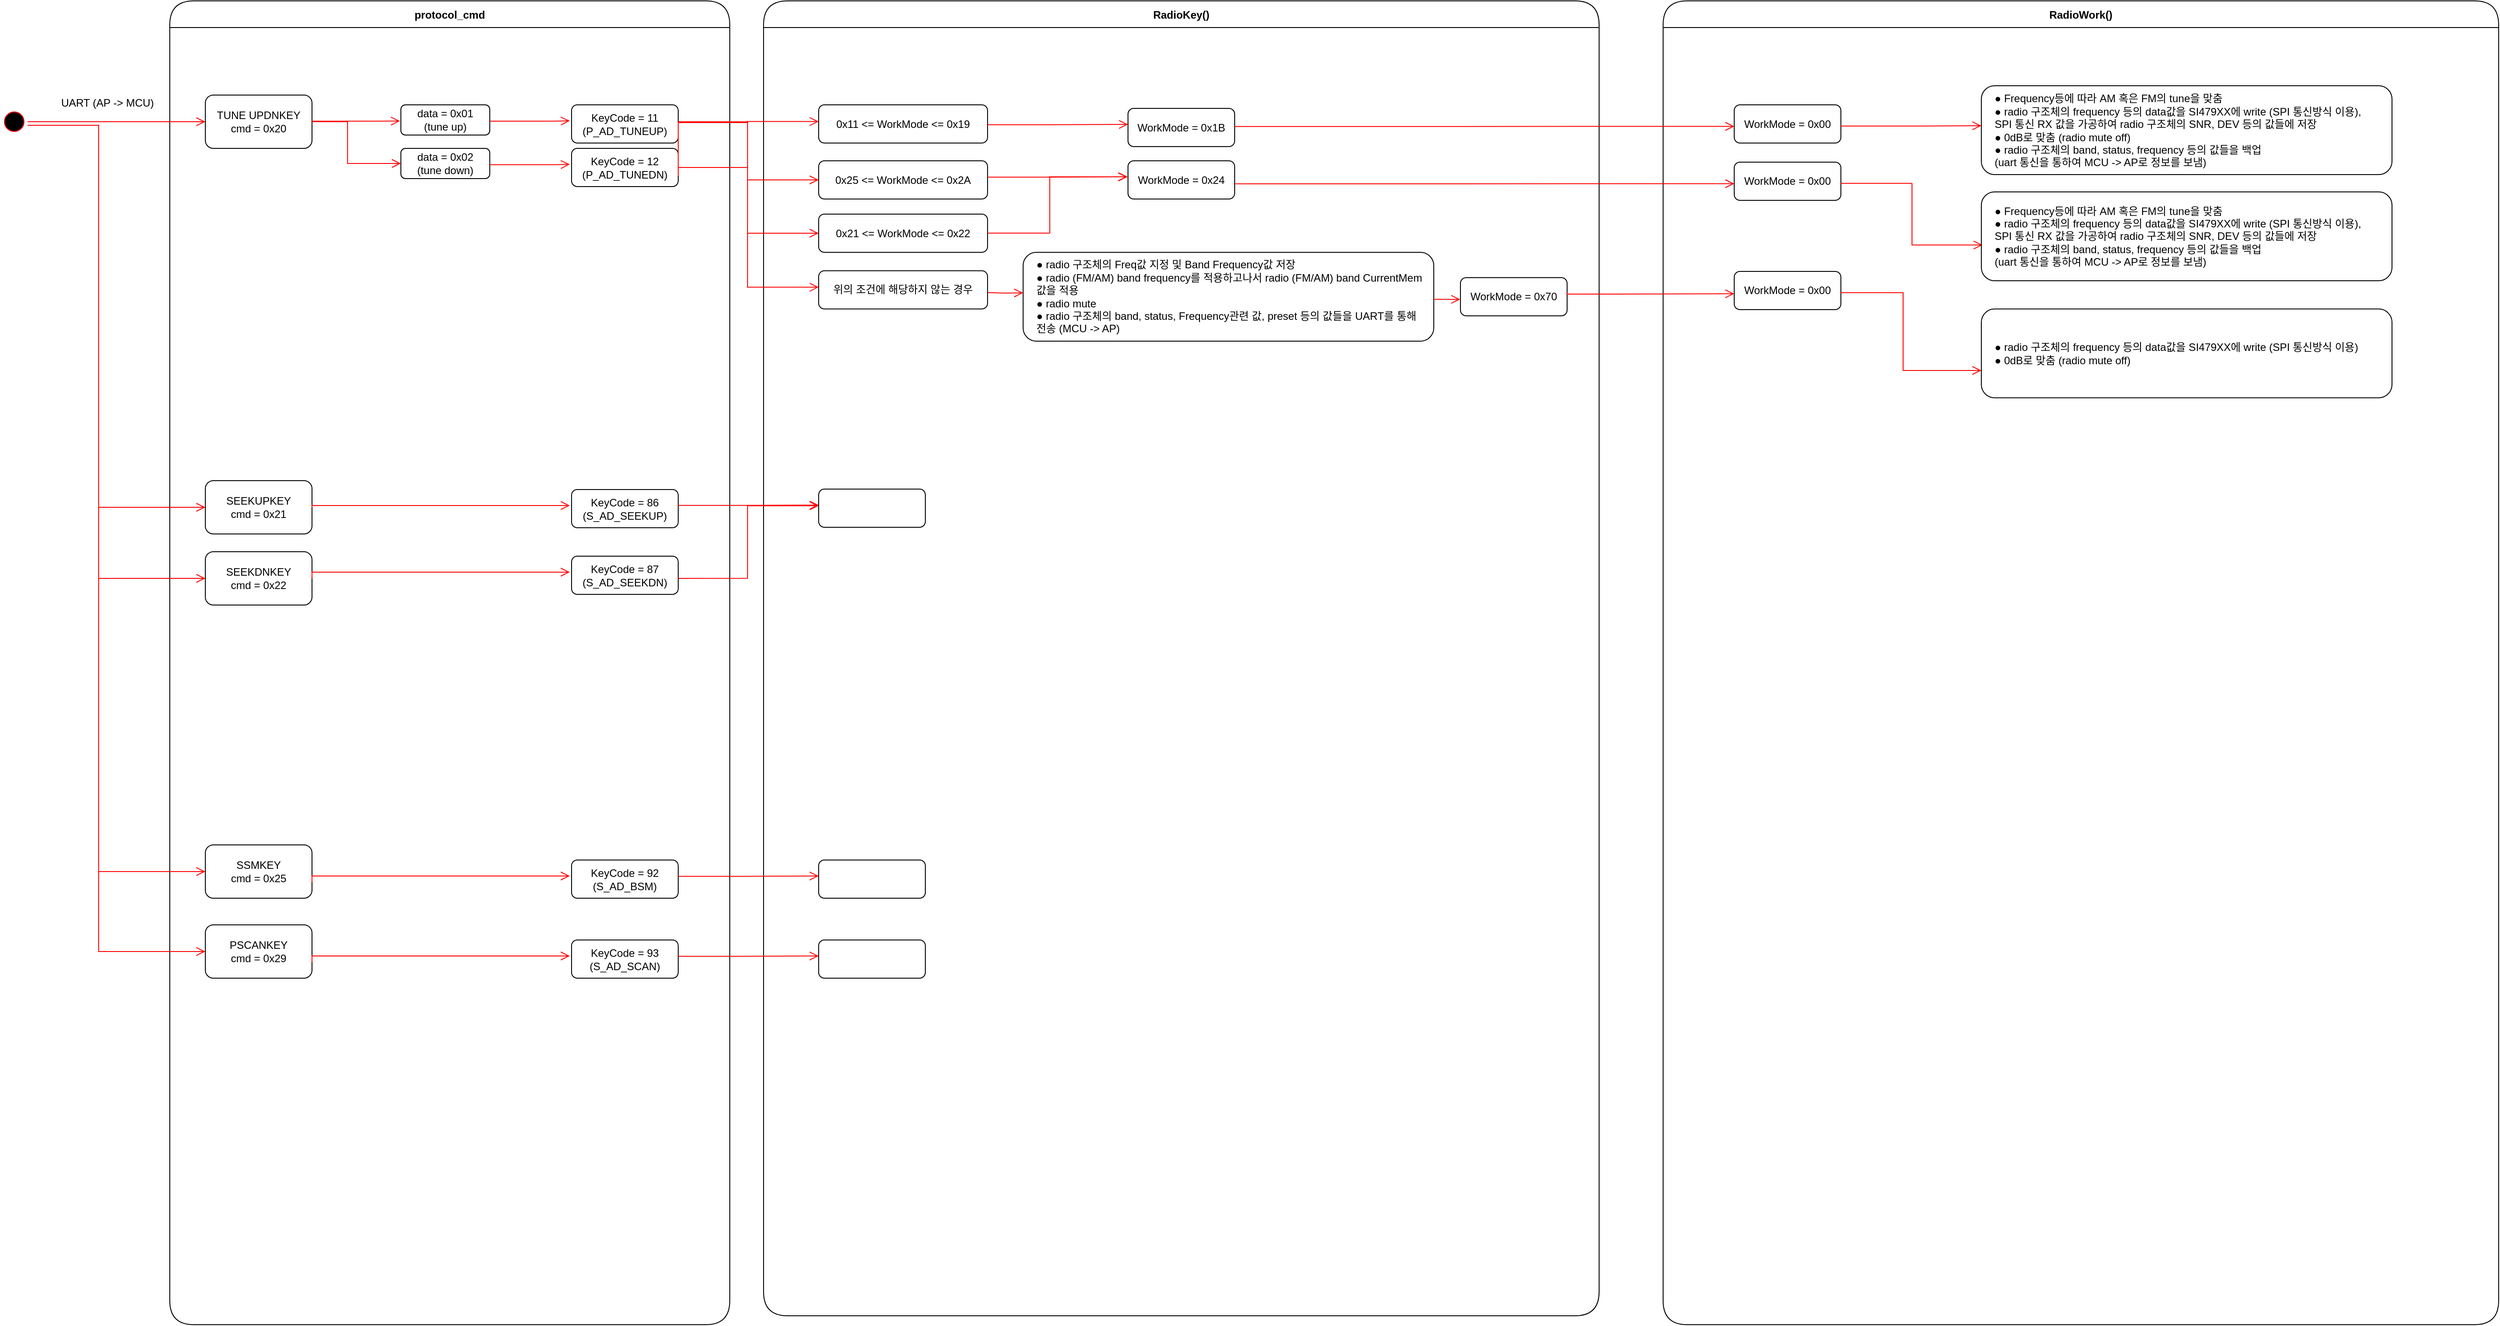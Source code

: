 <mxfile version="20.6.2" type="github">
  <diagram name="Page-1" id="58cdce13-f638-feb5-8d6f-7d28b1aa9fa0">
    <mxGraphModel dx="1483" dy="827" grid="1" gridSize="10" guides="1" tooltips="1" connect="1" arrows="1" fold="1" page="1" pageScale="1" pageWidth="1100" pageHeight="850" background="none" math="0" shadow="0">
      <root>
        <mxCell id="0" />
        <mxCell id="1" parent="0" />
        <mxCell id="SUXEZbgYKyHz7WRzrGh1-13" value="protocol_cmd" style="swimlane;fontStyle=1;align=center;verticalAlign=middle;childLayout=stackLayout;horizontal=1;startSize=30;horizontalStack=0;resizeParent=0;resizeLast=1;container=0;collapsible=0;rounded=1;arcSize=30;swimlaneFillColor=#FFFFFF;dropTarget=0;fontSize=12;" vertex="1" parent="1">
          <mxGeometry x="320" y="160" width="630" height="1490" as="geometry" />
        </mxCell>
        <mxCell id="SUXEZbgYKyHz7WRzrGh1-1" value="" style="ellipse;html=1;shape=startState;fillColor=#000000;strokeColor=#ff0000;" vertex="1" parent="1">
          <mxGeometry x="130" y="281" width="30" height="30" as="geometry" />
        </mxCell>
        <mxCell id="SUXEZbgYKyHz7WRzrGh1-2" value="" style="edgeStyle=orthogonalEdgeStyle;html=1;verticalAlign=bottom;endArrow=open;endSize=8;strokeColor=#ff0000;rounded=0;" edge="1" source="SUXEZbgYKyHz7WRzrGh1-1" parent="1">
          <mxGeometry relative="1" as="geometry">
            <mxPoint x="360" y="296" as="targetPoint" />
          </mxGeometry>
        </mxCell>
        <mxCell id="SUXEZbgYKyHz7WRzrGh1-3" value="UART (AP -&amp;gt; MCU)" style="text;html=1;strokeColor=none;fillColor=none;align=center;verticalAlign=middle;whiteSpace=wrap;rounded=0;" vertex="1" parent="1">
          <mxGeometry x="190" y="260" width="120" height="30" as="geometry" />
        </mxCell>
        <mxCell id="SUXEZbgYKyHz7WRzrGh1-4" value="TUNE UPDNKEY&lt;br&gt;cmd = 0x20" style="rounded=1;whiteSpace=wrap;html=1;" vertex="1" parent="1">
          <mxGeometry x="360" y="266" width="120" height="60" as="geometry" />
        </mxCell>
        <mxCell id="SUXEZbgYKyHz7WRzrGh1-5" value="" style="edgeStyle=orthogonalEdgeStyle;html=1;verticalAlign=bottom;endArrow=open;endSize=8;strokeColor=#ff0000;rounded=0;entryX=-0.011;entryY=0.537;entryDx=0;entryDy=0;entryPerimeter=0;" edge="1" parent="1" target="SUXEZbgYKyHz7WRzrGh1-6">
          <mxGeometry relative="1" as="geometry">
            <mxPoint x="570" y="295" as="targetPoint" />
            <mxPoint x="480" y="295.41" as="sourcePoint" />
            <Array as="points">
              <mxPoint x="550" y="295" />
            </Array>
          </mxGeometry>
        </mxCell>
        <mxCell id="SUXEZbgYKyHz7WRzrGh1-6" value="data = 0x01&lt;br&gt;(tune up)" style="rounded=1;whiteSpace=wrap;html=1;" vertex="1" parent="1">
          <mxGeometry x="580" y="277" width="100" height="34" as="geometry" />
        </mxCell>
        <mxCell id="SUXEZbgYKyHz7WRzrGh1-7" value="data = 0x02&lt;br&gt;(tune down)" style="rounded=1;whiteSpace=wrap;html=1;" vertex="1" parent="1">
          <mxGeometry x="580" y="326" width="100" height="34" as="geometry" />
        </mxCell>
        <mxCell id="SUXEZbgYKyHz7WRzrGh1-8" value="" style="edgeStyle=orthogonalEdgeStyle;html=1;verticalAlign=bottom;endArrow=open;endSize=8;strokeColor=#ff0000;rounded=0;" edge="1" parent="1">
          <mxGeometry relative="1" as="geometry">
            <mxPoint x="770" y="295" as="targetPoint" />
            <mxPoint x="680" y="295.41" as="sourcePoint" />
            <Array as="points">
              <mxPoint x="750" y="295" />
              <mxPoint x="820" y="295" />
            </Array>
          </mxGeometry>
        </mxCell>
        <mxCell id="SUXEZbgYKyHz7WRzrGh1-9" value="&lt;font style=&quot;font-size: 12px;&quot;&gt;KeyCode = 11&lt;br&gt;(&lt;span style=&quot;font-family: Arial; text-align: left; background-color: rgb(255, 255, 255);&quot;&gt;P_AD_TUNEUP&lt;/span&gt;)&lt;/font&gt;" style="rounded=1;whiteSpace=wrap;html=1;" vertex="1" parent="1">
          <mxGeometry x="772" y="277" width="120" height="43" as="geometry" />
        </mxCell>
        <mxCell id="SUXEZbgYKyHz7WRzrGh1-10" value="" style="edgeStyle=orthogonalEdgeStyle;html=1;verticalAlign=bottom;endArrow=open;endSize=8;strokeColor=#ff0000;rounded=0;" edge="1" parent="1">
          <mxGeometry relative="1" as="geometry">
            <mxPoint x="770" y="344" as="targetPoint" />
            <mxPoint x="680" y="344.41" as="sourcePoint" />
            <Array as="points">
              <mxPoint x="750" y="344" />
              <mxPoint x="820" y="344" />
            </Array>
          </mxGeometry>
        </mxCell>
        <mxCell id="SUXEZbgYKyHz7WRzrGh1-11" value="&lt;font style=&quot;font-size: 12px;&quot;&gt;KeyCode = 12&lt;br&gt;(&lt;span style=&quot;font-family: Arial; text-align: left; background-color: rgb(255, 255, 255);&quot;&gt;P_AD_TUNEDN&lt;/span&gt;)&lt;/font&gt;" style="rounded=1;whiteSpace=wrap;html=1;" vertex="1" parent="1">
          <mxGeometry x="772" y="326" width="120" height="43" as="geometry" />
        </mxCell>
        <mxCell id="SUXEZbgYKyHz7WRzrGh1-12" value="" style="edgeStyle=orthogonalEdgeStyle;html=1;verticalAlign=bottom;endArrow=open;endSize=8;strokeColor=#ff0000;rounded=0;exitX=1;exitY=0.5;exitDx=0;exitDy=0;entryX=0;entryY=0.5;entryDx=0;entryDy=0;" edge="1" parent="1" source="SUXEZbgYKyHz7WRzrGh1-4" target="SUXEZbgYKyHz7WRzrGh1-7">
          <mxGeometry relative="1" as="geometry">
            <mxPoint x="580" y="305" as="targetPoint" />
            <mxPoint x="490" y="305.41" as="sourcePoint" />
            <Array as="points">
              <mxPoint x="520" y="296" />
              <mxPoint x="520" y="343" />
            </Array>
          </mxGeometry>
        </mxCell>
        <mxCell id="SUXEZbgYKyHz7WRzrGh1-16" value="RadioKey()" style="swimlane;fontStyle=1;align=center;verticalAlign=middle;childLayout=stackLayout;horizontal=1;startSize=30;horizontalStack=0;resizeParent=0;resizeLast=1;container=0;collapsible=0;rounded=1;arcSize=30;swimlaneFillColor=#FFFFFF;dropTarget=0;fontSize=12;" vertex="1" parent="1">
          <mxGeometry x="988" y="160" width="940" height="1480" as="geometry" />
        </mxCell>
        <mxCell id="SUXEZbgYKyHz7WRzrGh1-18" value="0x11 &amp;lt;= WorkMode &amp;lt;= 0x19" style="rounded=1;whiteSpace=wrap;html=1;" vertex="1" parent="1">
          <mxGeometry x="1050" y="277" width="190" height="43" as="geometry" />
        </mxCell>
        <mxCell id="SUXEZbgYKyHz7WRzrGh1-19" value="" style="edgeStyle=orthogonalEdgeStyle;html=1;verticalAlign=bottom;endArrow=open;endSize=8;strokeColor=#ff0000;rounded=0;entryX=0;entryY=0.5;entryDx=0;entryDy=0;" edge="1" parent="1" target="SUXEZbgYKyHz7WRzrGh1-20">
          <mxGeometry relative="1" as="geometry">
            <mxPoint x="360" y="420" as="targetPoint" />
            <mxPoint x="160" y="300" as="sourcePoint" />
            <Array as="points">
              <mxPoint x="240" y="300" />
              <mxPoint x="240" y="730" />
            </Array>
          </mxGeometry>
        </mxCell>
        <mxCell id="SUXEZbgYKyHz7WRzrGh1-20" value="&lt;span style=&quot;font-family: Arial; text-align: left; background-color: rgb(255, 255, 255);&quot;&gt;SEEKUPKEY&lt;/span&gt;&lt;br&gt;cmd = 0x21" style="rounded=1;whiteSpace=wrap;html=1;" vertex="1" parent="1">
          <mxGeometry x="360" y="700" width="120" height="60" as="geometry" />
        </mxCell>
        <mxCell id="SUXEZbgYKyHz7WRzrGh1-23" value="" style="edgeStyle=orthogonalEdgeStyle;html=1;verticalAlign=bottom;endArrow=open;endSize=8;strokeColor=#ff0000;rounded=0;entryX=0;entryY=0.5;entryDx=0;entryDy=0;" edge="1" parent="1" target="SUXEZbgYKyHz7WRzrGh1-24">
          <mxGeometry relative="1" as="geometry">
            <mxPoint x="360" y="500" as="targetPoint" />
            <mxPoint x="160" y="300" as="sourcePoint" />
            <Array as="points">
              <mxPoint x="240" y="300" />
              <mxPoint x="240" y="810" />
            </Array>
          </mxGeometry>
        </mxCell>
        <mxCell id="SUXEZbgYKyHz7WRzrGh1-24" value="&lt;span style=&quot;font-family: Arial; text-align: left; background-color: rgb(255, 255, 255);&quot;&gt;SEEKDNKEY&lt;/span&gt;&lt;br&gt;cmd = 0x22" style="rounded=1;whiteSpace=wrap;html=1;" vertex="1" parent="1">
          <mxGeometry x="360" y="780" width="120" height="60" as="geometry" />
        </mxCell>
        <mxCell id="SUXEZbgYKyHz7WRzrGh1-25" value="" style="edgeStyle=orthogonalEdgeStyle;html=1;verticalAlign=bottom;endArrow=open;endSize=8;strokeColor=#ff0000;rounded=0;exitX=1;exitY=0.5;exitDx=0;exitDy=0;" edge="1" parent="1" source="SUXEZbgYKyHz7WRzrGh1-20">
          <mxGeometry relative="1" as="geometry">
            <mxPoint x="770" y="728" as="targetPoint" />
            <mxPoint x="680" y="728.41" as="sourcePoint" />
            <Array as="points">
              <mxPoint x="480" y="728" />
            </Array>
          </mxGeometry>
        </mxCell>
        <mxCell id="SUXEZbgYKyHz7WRzrGh1-26" value="&lt;font style=&quot;font-size: 12px;&quot;&gt;KeyCode = 86&lt;br&gt;(&lt;span style=&quot;font-family: Arial; text-align: left; background-color: rgb(255, 255, 255);&quot;&gt;S_AD_SEEKUP&lt;/span&gt;)&lt;/font&gt;" style="rounded=1;whiteSpace=wrap;html=1;" vertex="1" parent="1">
          <mxGeometry x="772" y="710" width="120" height="43" as="geometry" />
        </mxCell>
        <mxCell id="SUXEZbgYKyHz7WRzrGh1-27" value="" style="edgeStyle=orthogonalEdgeStyle;html=1;verticalAlign=bottom;endArrow=open;endSize=8;strokeColor=#ff0000;rounded=0;exitX=1;exitY=0.5;exitDx=0;exitDy=0;" edge="1" parent="1" source="SUXEZbgYKyHz7WRzrGh1-24">
          <mxGeometry relative="1" as="geometry">
            <mxPoint x="770" y="803" as="targetPoint" />
            <mxPoint x="680" y="803.41" as="sourcePoint" />
            <Array as="points">
              <mxPoint x="480" y="803" />
            </Array>
          </mxGeometry>
        </mxCell>
        <mxCell id="SUXEZbgYKyHz7WRzrGh1-28" value="&lt;font style=&quot;font-size: 12px;&quot;&gt;KeyCode = 87&lt;br&gt;(&lt;span style=&quot;font-family: Arial; text-align: left; background-color: rgb(255, 255, 255);&quot;&gt;S_AD_SEEKDN&lt;/span&gt;)&lt;/font&gt;" style="rounded=1;whiteSpace=wrap;html=1;" vertex="1" parent="1">
          <mxGeometry x="772" y="785" width="120" height="43" as="geometry" />
        </mxCell>
        <mxCell id="SUXEZbgYKyHz7WRzrGh1-30" value="" style="edgeStyle=orthogonalEdgeStyle;html=1;verticalAlign=bottom;endArrow=open;endSize=8;strokeColor=#ff0000;rounded=0;exitX=1;exitY=0.5;exitDx=0;exitDy=0;" edge="1" parent="1" source="SUXEZbgYKyHz7WRzrGh1-11">
          <mxGeometry relative="1" as="geometry">
            <mxPoint x="1050" y="295.8" as="targetPoint" />
            <mxPoint x="892" y="296.21" as="sourcePoint" />
            <Array as="points">
              <mxPoint x="970" y="348" />
              <mxPoint x="970" y="296" />
            </Array>
          </mxGeometry>
        </mxCell>
        <mxCell id="SUXEZbgYKyHz7WRzrGh1-31" value="" style="edgeStyle=orthogonalEdgeStyle;html=1;verticalAlign=bottom;endArrow=open;endSize=8;strokeColor=#ff0000;rounded=0;" edge="1" parent="1">
          <mxGeometry relative="1" as="geometry">
            <mxPoint x="1050" y="727.5" as="targetPoint" />
            <mxPoint x="892" y="727.91" as="sourcePoint" />
            <Array as="points">
              <mxPoint x="962" y="727.5" />
              <mxPoint x="1040" y="727.5" />
            </Array>
          </mxGeometry>
        </mxCell>
        <mxCell id="SUXEZbgYKyHz7WRzrGh1-32" value="" style="rounded=1;whiteSpace=wrap;html=1;" vertex="1" parent="1">
          <mxGeometry x="1050" y="709.5" width="120" height="43" as="geometry" />
        </mxCell>
        <mxCell id="SUXEZbgYKyHz7WRzrGh1-33" value="" style="edgeStyle=orthogonalEdgeStyle;html=1;verticalAlign=bottom;endArrow=open;endSize=8;strokeColor=#ff0000;rounded=0;exitX=0.999;exitY=0.58;exitDx=0;exitDy=0;exitPerimeter=0;" edge="1" parent="1" source="SUXEZbgYKyHz7WRzrGh1-28">
          <mxGeometry relative="1" as="geometry">
            <mxPoint x="1050" y="728.3" as="targetPoint" />
            <mxPoint x="892" y="780" as="sourcePoint" />
            <Array as="points">
              <mxPoint x="970" y="810" />
              <mxPoint x="970" y="728" />
            </Array>
          </mxGeometry>
        </mxCell>
        <mxCell id="SUXEZbgYKyHz7WRzrGh1-34" value="" style="edgeStyle=orthogonalEdgeStyle;html=1;verticalAlign=bottom;endArrow=open;endSize=8;strokeColor=#ff0000;rounded=0;entryX=0;entryY=0.5;entryDx=0;entryDy=0;" edge="1" parent="1" target="SUXEZbgYKyHz7WRzrGh1-35">
          <mxGeometry relative="1" as="geometry">
            <mxPoint x="360" y="615" as="targetPoint" />
            <mxPoint x="160" y="300" as="sourcePoint" />
            <Array as="points">
              <mxPoint x="240" y="300" />
              <mxPoint x="240" y="1140" />
            </Array>
          </mxGeometry>
        </mxCell>
        <mxCell id="SUXEZbgYKyHz7WRzrGh1-35" value="&lt;span style=&quot;font-family: Arial; text-align: left; background-color: rgb(255, 255, 255);&quot;&gt;SSMKEY&lt;/span&gt;&lt;br&gt;cmd = 0x25" style="rounded=1;whiteSpace=wrap;html=1;" vertex="1" parent="1">
          <mxGeometry x="360" y="1110" width="120" height="60" as="geometry" />
        </mxCell>
        <mxCell id="SUXEZbgYKyHz7WRzrGh1-36" value="" style="edgeStyle=orthogonalEdgeStyle;html=1;verticalAlign=bottom;endArrow=open;endSize=8;strokeColor=#ff0000;rounded=0;exitX=1;exitY=0.5;exitDx=0;exitDy=0;" edge="1" parent="1">
          <mxGeometry relative="1" as="geometry">
            <mxPoint x="770" y="1145" as="targetPoint" />
            <mxPoint x="480" y="1152" as="sourcePoint" />
            <Array as="points">
              <mxPoint x="480" y="1145" />
            </Array>
          </mxGeometry>
        </mxCell>
        <mxCell id="SUXEZbgYKyHz7WRzrGh1-37" value="&lt;font style=&quot;font-size: 12px;&quot;&gt;KeyCode = 92&lt;br&gt;(&lt;span style=&quot;font-family: Arial; text-align: left; background-color: rgb(255, 255, 255);&quot;&gt;S_AD_BSM&lt;/span&gt;)&lt;/font&gt;" style="rounded=1;whiteSpace=wrap;html=1;" vertex="1" parent="1">
          <mxGeometry x="772" y="1127" width="120" height="43" as="geometry" />
        </mxCell>
        <mxCell id="SUXEZbgYKyHz7WRzrGh1-38" value="" style="edgeStyle=orthogonalEdgeStyle;html=1;verticalAlign=bottom;endArrow=open;endSize=8;strokeColor=#ff0000;rounded=0;" edge="1" parent="1">
          <mxGeometry relative="1" as="geometry">
            <mxPoint x="1050" y="1145" as="targetPoint" />
            <mxPoint x="892" y="1145.41" as="sourcePoint" />
            <Array as="points">
              <mxPoint x="962" y="1145" />
              <mxPoint x="1040" y="1145" />
            </Array>
          </mxGeometry>
        </mxCell>
        <mxCell id="SUXEZbgYKyHz7WRzrGh1-39" value="" style="rounded=1;whiteSpace=wrap;html=1;" vertex="1" parent="1">
          <mxGeometry x="1050" y="1127" width="120" height="43" as="geometry" />
        </mxCell>
        <mxCell id="SUXEZbgYKyHz7WRzrGh1-40" value="" style="edgeStyle=orthogonalEdgeStyle;html=1;verticalAlign=bottom;endArrow=open;endSize=8;strokeColor=#ff0000;rounded=0;entryX=0;entryY=0.5;entryDx=0;entryDy=0;" edge="1" parent="1" target="SUXEZbgYKyHz7WRzrGh1-41">
          <mxGeometry relative="1" as="geometry">
            <mxPoint x="360" y="705" as="targetPoint" />
            <mxPoint x="160" y="300" as="sourcePoint" />
            <Array as="points">
              <mxPoint x="240" y="300" />
              <mxPoint x="240" y="1230" />
            </Array>
          </mxGeometry>
        </mxCell>
        <mxCell id="SUXEZbgYKyHz7WRzrGh1-41" value="&lt;span style=&quot;font-family: Arial; text-align: left; background-color: rgb(255, 255, 255);&quot;&gt;PSCANKEY&lt;/span&gt;&lt;br&gt;cmd = 0x29" style="rounded=1;whiteSpace=wrap;html=1;" vertex="1" parent="1">
          <mxGeometry x="360" y="1200" width="120" height="60" as="geometry" />
        </mxCell>
        <mxCell id="SUXEZbgYKyHz7WRzrGh1-42" value="" style="edgeStyle=orthogonalEdgeStyle;html=1;verticalAlign=bottom;endArrow=open;endSize=8;strokeColor=#ff0000;rounded=0;exitX=1;exitY=0.5;exitDx=0;exitDy=0;" edge="1" parent="1">
          <mxGeometry relative="1" as="geometry">
            <mxPoint x="770" y="1235" as="targetPoint" />
            <mxPoint x="480" y="1242" as="sourcePoint" />
            <Array as="points">
              <mxPoint x="480" y="1235" />
            </Array>
          </mxGeometry>
        </mxCell>
        <mxCell id="SUXEZbgYKyHz7WRzrGh1-43" value="&lt;font style=&quot;font-size: 12px;&quot;&gt;KeyCode = 93&lt;br&gt;(&lt;span style=&quot;font-family: Arial; text-align: left; background-color: rgb(255, 255, 255);&quot;&gt;S_AD_SCAN&lt;/span&gt;)&lt;/font&gt;" style="rounded=1;whiteSpace=wrap;html=1;" vertex="1" parent="1">
          <mxGeometry x="772" y="1217" width="120" height="43" as="geometry" />
        </mxCell>
        <mxCell id="SUXEZbgYKyHz7WRzrGh1-44" value="" style="edgeStyle=orthogonalEdgeStyle;html=1;verticalAlign=bottom;endArrow=open;endSize=8;strokeColor=#ff0000;rounded=0;" edge="1" parent="1">
          <mxGeometry relative="1" as="geometry">
            <mxPoint x="1050" y="1235" as="targetPoint" />
            <mxPoint x="892" y="1235.41" as="sourcePoint" />
            <Array as="points">
              <mxPoint x="962" y="1235" />
              <mxPoint x="1040" y="1235" />
            </Array>
          </mxGeometry>
        </mxCell>
        <mxCell id="SUXEZbgYKyHz7WRzrGh1-45" value="" style="rounded=1;whiteSpace=wrap;html=1;" vertex="1" parent="1">
          <mxGeometry x="1050" y="1217" width="120" height="43" as="geometry" />
        </mxCell>
        <mxCell id="SUXEZbgYKyHz7WRzrGh1-47" value="0x25 &amp;lt;= WorkMode &amp;lt;= 0x2A" style="rounded=1;whiteSpace=wrap;html=1;" vertex="1" parent="1">
          <mxGeometry x="1050" y="340" width="190" height="43" as="geometry" />
        </mxCell>
        <mxCell id="SUXEZbgYKyHz7WRzrGh1-48" value="" style="edgeStyle=orthogonalEdgeStyle;html=1;verticalAlign=bottom;endArrow=open;endSize=8;strokeColor=#ff0000;rounded=0;entryX=0;entryY=0.5;entryDx=0;entryDy=0;" edge="1" parent="1" target="SUXEZbgYKyHz7WRzrGh1-47">
          <mxGeometry relative="1" as="geometry">
            <mxPoint x="1050" y="295.76" as="targetPoint" />
            <mxPoint x="892" y="296.17" as="sourcePoint" />
            <Array as="points">
              <mxPoint x="970" y="296" />
              <mxPoint x="970" y="362" />
            </Array>
          </mxGeometry>
        </mxCell>
        <mxCell id="SUXEZbgYKyHz7WRzrGh1-49" value="0x21 &amp;lt;= WorkMode &amp;lt;= 0x22" style="rounded=1;whiteSpace=wrap;html=1;" vertex="1" parent="1">
          <mxGeometry x="1050" y="400" width="190" height="43" as="geometry" />
        </mxCell>
        <mxCell id="SUXEZbgYKyHz7WRzrGh1-52" value="" style="edgeStyle=orthogonalEdgeStyle;html=1;verticalAlign=bottom;endArrow=open;endSize=8;strokeColor=#ff0000;rounded=0;entryX=0;entryY=0.5;entryDx=0;entryDy=0;" edge="1" parent="1" target="SUXEZbgYKyHz7WRzrGh1-49">
          <mxGeometry relative="1" as="geometry">
            <mxPoint x="1050" y="295.8" as="targetPoint" />
            <mxPoint x="892" y="296.21" as="sourcePoint" />
            <Array as="points">
              <mxPoint x="970" y="296" />
              <mxPoint x="970" y="422" />
            </Array>
          </mxGeometry>
        </mxCell>
        <mxCell id="SUXEZbgYKyHz7WRzrGh1-53" value="" style="edgeStyle=orthogonalEdgeStyle;html=1;verticalAlign=bottom;endArrow=open;endSize=8;strokeColor=#ff0000;rounded=0;" edge="1" parent="1">
          <mxGeometry relative="1" as="geometry">
            <mxPoint x="1398" y="299" as="targetPoint" />
            <mxPoint x="1240" y="299.41" as="sourcePoint" />
            <Array as="points">
              <mxPoint x="1310" y="299" />
              <mxPoint x="1388" y="299" />
            </Array>
          </mxGeometry>
        </mxCell>
        <mxCell id="SUXEZbgYKyHz7WRzrGh1-54" value="WorkMode = 0x1B" style="rounded=1;whiteSpace=wrap;html=1;" vertex="1" parent="1">
          <mxGeometry x="1398" y="281" width="120" height="43" as="geometry" />
        </mxCell>
        <mxCell id="SUXEZbgYKyHz7WRzrGh1-55" value="" style="edgeStyle=orthogonalEdgeStyle;html=1;verticalAlign=bottom;endArrow=open;endSize=8;strokeColor=#ff0000;rounded=0;entryX=-0.003;entryY=0.419;entryDx=0;entryDy=0;entryPerimeter=0;" edge="1" parent="1" target="SUXEZbgYKyHz7WRzrGh1-56">
          <mxGeometry relative="1" as="geometry">
            <mxPoint x="1398" y="358" as="targetPoint" />
            <mxPoint x="1240" y="358.41" as="sourcePoint" />
            <Array as="points">
              <mxPoint x="1310" y="358" />
            </Array>
          </mxGeometry>
        </mxCell>
        <mxCell id="SUXEZbgYKyHz7WRzrGh1-56" value="WorkMode = 0x24" style="rounded=1;whiteSpace=wrap;html=1;" vertex="1" parent="1">
          <mxGeometry x="1398" y="340" width="120" height="43" as="geometry" />
        </mxCell>
        <mxCell id="SUXEZbgYKyHz7WRzrGh1-57" value="" style="edgeStyle=orthogonalEdgeStyle;html=1;verticalAlign=bottom;endArrow=open;endSize=8;strokeColor=#ff0000;rounded=0;entryX=-0.009;entryY=0.419;entryDx=0;entryDy=0;entryPerimeter=0;" edge="1" parent="1" target="SUXEZbgYKyHz7WRzrGh1-56">
          <mxGeometry relative="1" as="geometry">
            <mxPoint x="1398" y="421" as="targetPoint" />
            <mxPoint x="1240" y="421.41" as="sourcePoint" />
            <Array as="points">
              <mxPoint x="1310" y="421" />
              <mxPoint x="1310" y="358" />
            </Array>
          </mxGeometry>
        </mxCell>
        <mxCell id="SUXEZbgYKyHz7WRzrGh1-58" value="위의 조건에 해당하지 않는 경우" style="rounded=1;whiteSpace=wrap;html=1;" vertex="1" parent="1">
          <mxGeometry x="1050" y="463.79" width="190" height="43" as="geometry" />
        </mxCell>
        <mxCell id="SUXEZbgYKyHz7WRzrGh1-59" value="" style="edgeStyle=orthogonalEdgeStyle;html=1;verticalAlign=bottom;endArrow=open;endSize=8;strokeColor=#ff0000;rounded=0;entryX=0;entryY=0.5;entryDx=0;entryDy=0;" edge="1" parent="1">
          <mxGeometry relative="1" as="geometry">
            <mxPoint x="1050" y="482.29" as="targetPoint" />
            <mxPoint x="892.0" y="357.0" as="sourcePoint" />
            <Array as="points">
              <mxPoint x="892" y="297" />
              <mxPoint x="970" y="297" />
              <mxPoint x="970" y="482" />
            </Array>
          </mxGeometry>
        </mxCell>
        <mxCell id="SUXEZbgYKyHz7WRzrGh1-60" value="" style="edgeStyle=orthogonalEdgeStyle;html=1;verticalAlign=bottom;endArrow=open;endSize=8;strokeColor=#ff0000;rounded=0;entryX=0;entryY=0.456;entryDx=0;entryDy=0;entryPerimeter=0;" edge="1" parent="1" target="SUXEZbgYKyHz7WRzrGh1-61">
          <mxGeometry relative="1" as="geometry">
            <mxPoint x="1398" y="488" as="targetPoint" />
            <mxPoint x="1240" y="488.41" as="sourcePoint" />
            <Array as="points" />
          </mxGeometry>
        </mxCell>
        <mxCell id="SUXEZbgYKyHz7WRzrGh1-61" value="&lt;span style=&quot;font-family: Arial; background-color: rgb(255, 255, 255);&quot;&gt;● radio 구조체의 Freq값 지정 및 Band Frequency값 저장&lt;br&gt;● radio (FM/AM) band frequency를 적용하고나서 radio (FM/AM) band CurrentMem값을 적용&lt;br&gt;● radio mute&lt;br&gt;● radio 구조체의 band, status, Frequency관련 값, preset 등의 값들을 UART를 통해 전송 (MCU -&amp;gt; AP)&lt;/span&gt;" style="rounded=1;whiteSpace=wrap;html=1;align=left;spacing=15;spacingLeft=0;spacingBottom=0;spacingTop=0;" vertex="1" parent="1">
          <mxGeometry x="1280" y="443" width="462" height="100" as="geometry" />
        </mxCell>
        <mxCell id="SUXEZbgYKyHz7WRzrGh1-62" value="RadioWork()" style="swimlane;fontStyle=1;align=center;verticalAlign=middle;childLayout=stackLayout;horizontal=1;startSize=30;horizontalStack=0;resizeParent=0;resizeLast=1;container=0;collapsible=0;rounded=1;arcSize=30;swimlaneFillColor=#FFFFFF;dropTarget=0;fontSize=12;" vertex="1" parent="1">
          <mxGeometry x="2000" y="160" width="940" height="1490" as="geometry" />
        </mxCell>
        <mxCell id="SUXEZbgYKyHz7WRzrGh1-63" value="" style="edgeStyle=orthogonalEdgeStyle;html=1;verticalAlign=bottom;endArrow=open;endSize=8;strokeColor=#ff0000;rounded=0;entryX=0.001;entryY=0.564;entryDx=0;entryDy=0;entryPerimeter=0;" edge="1" parent="1" target="SUXEZbgYKyHz7WRzrGh1-64">
          <mxGeometry relative="1" as="geometry">
            <mxPoint x="1676" y="301.0" as="targetPoint" />
            <mxPoint x="1518" y="301.41" as="sourcePoint" />
            <Array as="points">
              <mxPoint x="1588" y="301" />
            </Array>
          </mxGeometry>
        </mxCell>
        <mxCell id="SUXEZbgYKyHz7WRzrGh1-64" value="WorkMode = 0x00" style="rounded=1;whiteSpace=wrap;html=1;" vertex="1" parent="1">
          <mxGeometry x="2080" y="277" width="120" height="43" as="geometry" />
        </mxCell>
        <mxCell id="SUXEZbgYKyHz7WRzrGh1-65" value="" style="edgeStyle=orthogonalEdgeStyle;html=1;verticalAlign=bottom;endArrow=open;endSize=8;strokeColor=#ff0000;rounded=0;" edge="1" parent="1">
          <mxGeometry relative="1" as="geometry">
            <mxPoint x="2358" y="300.5" as="targetPoint" />
            <mxPoint x="2200" y="300.91" as="sourcePoint" />
            <Array as="points">
              <mxPoint x="2270" y="300.5" />
              <mxPoint x="2348" y="300.5" />
            </Array>
          </mxGeometry>
        </mxCell>
        <mxCell id="SUXEZbgYKyHz7WRzrGh1-66" value="&lt;span style=&quot;font-family: Arial; background-color: rgb(255, 255, 255);&quot;&gt;● Frequency등에 따라 AM 혹은 FM의 tune을 맞춤&lt;br&gt;● radio 구조체의 frequency 등의 data값을 SI479XX에 write (SPI 통신방식 이용), SPI 통신 RX 값을 가공하여 radio 구조체의 SNR, DEV 등의 값들에 저장&lt;br&gt;● 0dB로 맞춤 (radio mute off)&lt;br&gt;● radio 구조체의 band, status, frequency 등의 값들을 백업&lt;br&gt;(uart 통신을 통하여 MCU -&amp;gt; AP로 정보를 보냄)&lt;/span&gt;" style="rounded=1;whiteSpace=wrap;html=1;align=left;spacing=15;spacingLeft=0;spacingBottom=0;spacingTop=0;" vertex="1" parent="1">
          <mxGeometry x="2358" y="255.5" width="462" height="100" as="geometry" />
        </mxCell>
        <mxCell id="SUXEZbgYKyHz7WRzrGh1-67" value="" style="edgeStyle=orthogonalEdgeStyle;html=1;verticalAlign=bottom;endArrow=open;endSize=8;strokeColor=#ff0000;rounded=0;entryX=0.001;entryY=0.564;entryDx=0;entryDy=0;entryPerimeter=0;" edge="1" parent="1" target="SUXEZbgYKyHz7WRzrGh1-68">
          <mxGeometry relative="1" as="geometry">
            <mxPoint x="1676" y="365.5" as="targetPoint" />
            <mxPoint x="1518" y="365.91" as="sourcePoint" />
            <Array as="points">
              <mxPoint x="1588" y="365.5" />
            </Array>
          </mxGeometry>
        </mxCell>
        <mxCell id="SUXEZbgYKyHz7WRzrGh1-68" value="WorkMode = 0x00" style="rounded=1;whiteSpace=wrap;html=1;" vertex="1" parent="1">
          <mxGeometry x="2080" y="341.5" width="120" height="43" as="geometry" />
        </mxCell>
        <mxCell id="SUXEZbgYKyHz7WRzrGh1-69" value="" style="edgeStyle=orthogonalEdgeStyle;html=1;verticalAlign=bottom;endArrow=open;endSize=8;strokeColor=#ff0000;rounded=0;entryX=0.003;entryY=0.598;entryDx=0;entryDy=0;entryPerimeter=0;" edge="1" parent="1" target="SUXEZbgYKyHz7WRzrGh1-70">
          <mxGeometry relative="1" as="geometry">
            <mxPoint x="2358" y="365" as="targetPoint" />
            <mxPoint x="2200" y="365.41" as="sourcePoint" />
            <Array as="points">
              <mxPoint x="2280" y="365" />
              <mxPoint x="2280" y="435" />
            </Array>
          </mxGeometry>
        </mxCell>
        <mxCell id="SUXEZbgYKyHz7WRzrGh1-70" value="&lt;span style=&quot;font-family: Arial; background-color: rgb(255, 255, 255);&quot;&gt;● Frequency등에 따라 AM 혹은 FM의 tune을 맞춤&lt;br&gt;● radio 구조체의 frequency 등의 data값을 SI479XX에 write (SPI 통신방식 이용), SPI 통신 RX 값을 가공하여 radio 구조체의 SNR, DEV 등의 값들에 저장&lt;br&gt;● radio 구조체의 band, status, frequency 등의 값들을 백업&lt;br&gt;(uart 통신을 통하여 MCU -&amp;gt; AP로 정보를 보냄)&lt;/span&gt;" style="rounded=1;whiteSpace=wrap;html=1;align=left;spacing=15;spacingLeft=0;spacingBottom=0;spacingTop=0;" vertex="1" parent="1">
          <mxGeometry x="2358" y="375" width="462" height="100" as="geometry" />
        </mxCell>
        <mxCell id="SUXEZbgYKyHz7WRzrGh1-71" value="" style="edgeStyle=orthogonalEdgeStyle;html=1;verticalAlign=bottom;endArrow=open;endSize=8;strokeColor=#ff0000;rounded=0;entryX=-0.003;entryY=0.57;entryDx=0;entryDy=0;entryPerimeter=0;" edge="1" parent="1" target="SUXEZbgYKyHz7WRzrGh1-72">
          <mxGeometry relative="1" as="geometry">
            <mxPoint x="1750" y="530" as="targetPoint" />
            <mxPoint x="1742" y="495.91" as="sourcePoint" />
            <Array as="points">
              <mxPoint x="1750" y="496" />
            </Array>
          </mxGeometry>
        </mxCell>
        <mxCell id="SUXEZbgYKyHz7WRzrGh1-72" value="WorkMode = 0x70" style="rounded=1;whiteSpace=wrap;html=1;" vertex="1" parent="1">
          <mxGeometry x="1772" y="471.5" width="120" height="43" as="geometry" />
        </mxCell>
        <mxCell id="SUXEZbgYKyHz7WRzrGh1-75" value="" style="edgeStyle=orthogonalEdgeStyle;html=1;verticalAlign=bottom;endArrow=open;endSize=8;strokeColor=#ff0000;rounded=0;entryX=0;entryY=0.584;entryDx=0;entryDy=0;entryPerimeter=0;exitX=0.998;exitY=0.39;exitDx=0;exitDy=0;exitPerimeter=0;" edge="1" parent="1" target="SUXEZbgYKyHz7WRzrGh1-76" source="SUXEZbgYKyHz7WRzrGh1-72">
          <mxGeometry relative="1" as="geometry">
            <mxPoint x="1676" y="488.5" as="targetPoint" />
            <mxPoint x="1910" y="440" as="sourcePoint" />
            <Array as="points">
              <mxPoint x="1892" y="490" />
              <mxPoint x="1950" y="490" />
            </Array>
          </mxGeometry>
        </mxCell>
        <mxCell id="SUXEZbgYKyHz7WRzrGh1-76" value="WorkMode = 0x00" style="rounded=1;whiteSpace=wrap;html=1;" vertex="1" parent="1">
          <mxGeometry x="2080" y="464.5" width="120" height="43" as="geometry" />
        </mxCell>
        <mxCell id="SUXEZbgYKyHz7WRzrGh1-77" value="" style="edgeStyle=orthogonalEdgeStyle;html=1;verticalAlign=bottom;endArrow=open;endSize=8;strokeColor=#ff0000;rounded=0;entryX=0;entryY=0.695;entryDx=0;entryDy=0;entryPerimeter=0;" edge="1" parent="1" target="SUXEZbgYKyHz7WRzrGh1-78">
          <mxGeometry relative="1" as="geometry">
            <mxPoint x="2330" y="570" as="targetPoint" />
            <mxPoint x="2200" y="488.41" as="sourcePoint" />
            <Array as="points">
              <mxPoint x="2270" y="488" />
              <mxPoint x="2270" y="576" />
              <mxPoint x="2358" y="576" />
            </Array>
          </mxGeometry>
        </mxCell>
        <mxCell id="SUXEZbgYKyHz7WRzrGh1-78" value="&lt;span style=&quot;font-family: Arial; background-color: rgb(255, 255, 255);&quot;&gt;● radio 구조체의 frequency 등의 data값을 SI479XX에 write (SPI 통신방식 이용)&lt;br&gt;● 0dB로 맞춤 (radio mute off)&lt;/span&gt;" style="rounded=1;whiteSpace=wrap;html=1;align=left;spacing=15;spacingLeft=0;spacingBottom=0;spacingTop=0;" vertex="1" parent="1">
          <mxGeometry x="2358" y="506.79" width="462" height="100" as="geometry" />
        </mxCell>
      </root>
    </mxGraphModel>
  </diagram>
</mxfile>
